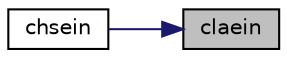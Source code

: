 digraph "claein"
{
 // LATEX_PDF_SIZE
  edge [fontname="Helvetica",fontsize="10",labelfontname="Helvetica",labelfontsize="10"];
  node [fontname="Helvetica",fontsize="10",shape=record];
  rankdir="RL";
  Node1 [label="claein",height=0.2,width=0.4,color="black", fillcolor="grey75", style="filled", fontcolor="black",tooltip="CLAEIN computes a specified right or left eigenvector of an upper Hessenberg matrix by inverse iterat..."];
  Node1 -> Node2 [dir="back",color="midnightblue",fontsize="10",style="solid",fontname="Helvetica"];
  Node2 [label="chsein",height=0.2,width=0.4,color="black", fillcolor="white", style="filled",URL="$chsein_8f.html#aecc09626a65806deba44066a7aab9860",tooltip="CHSEIN"];
}
